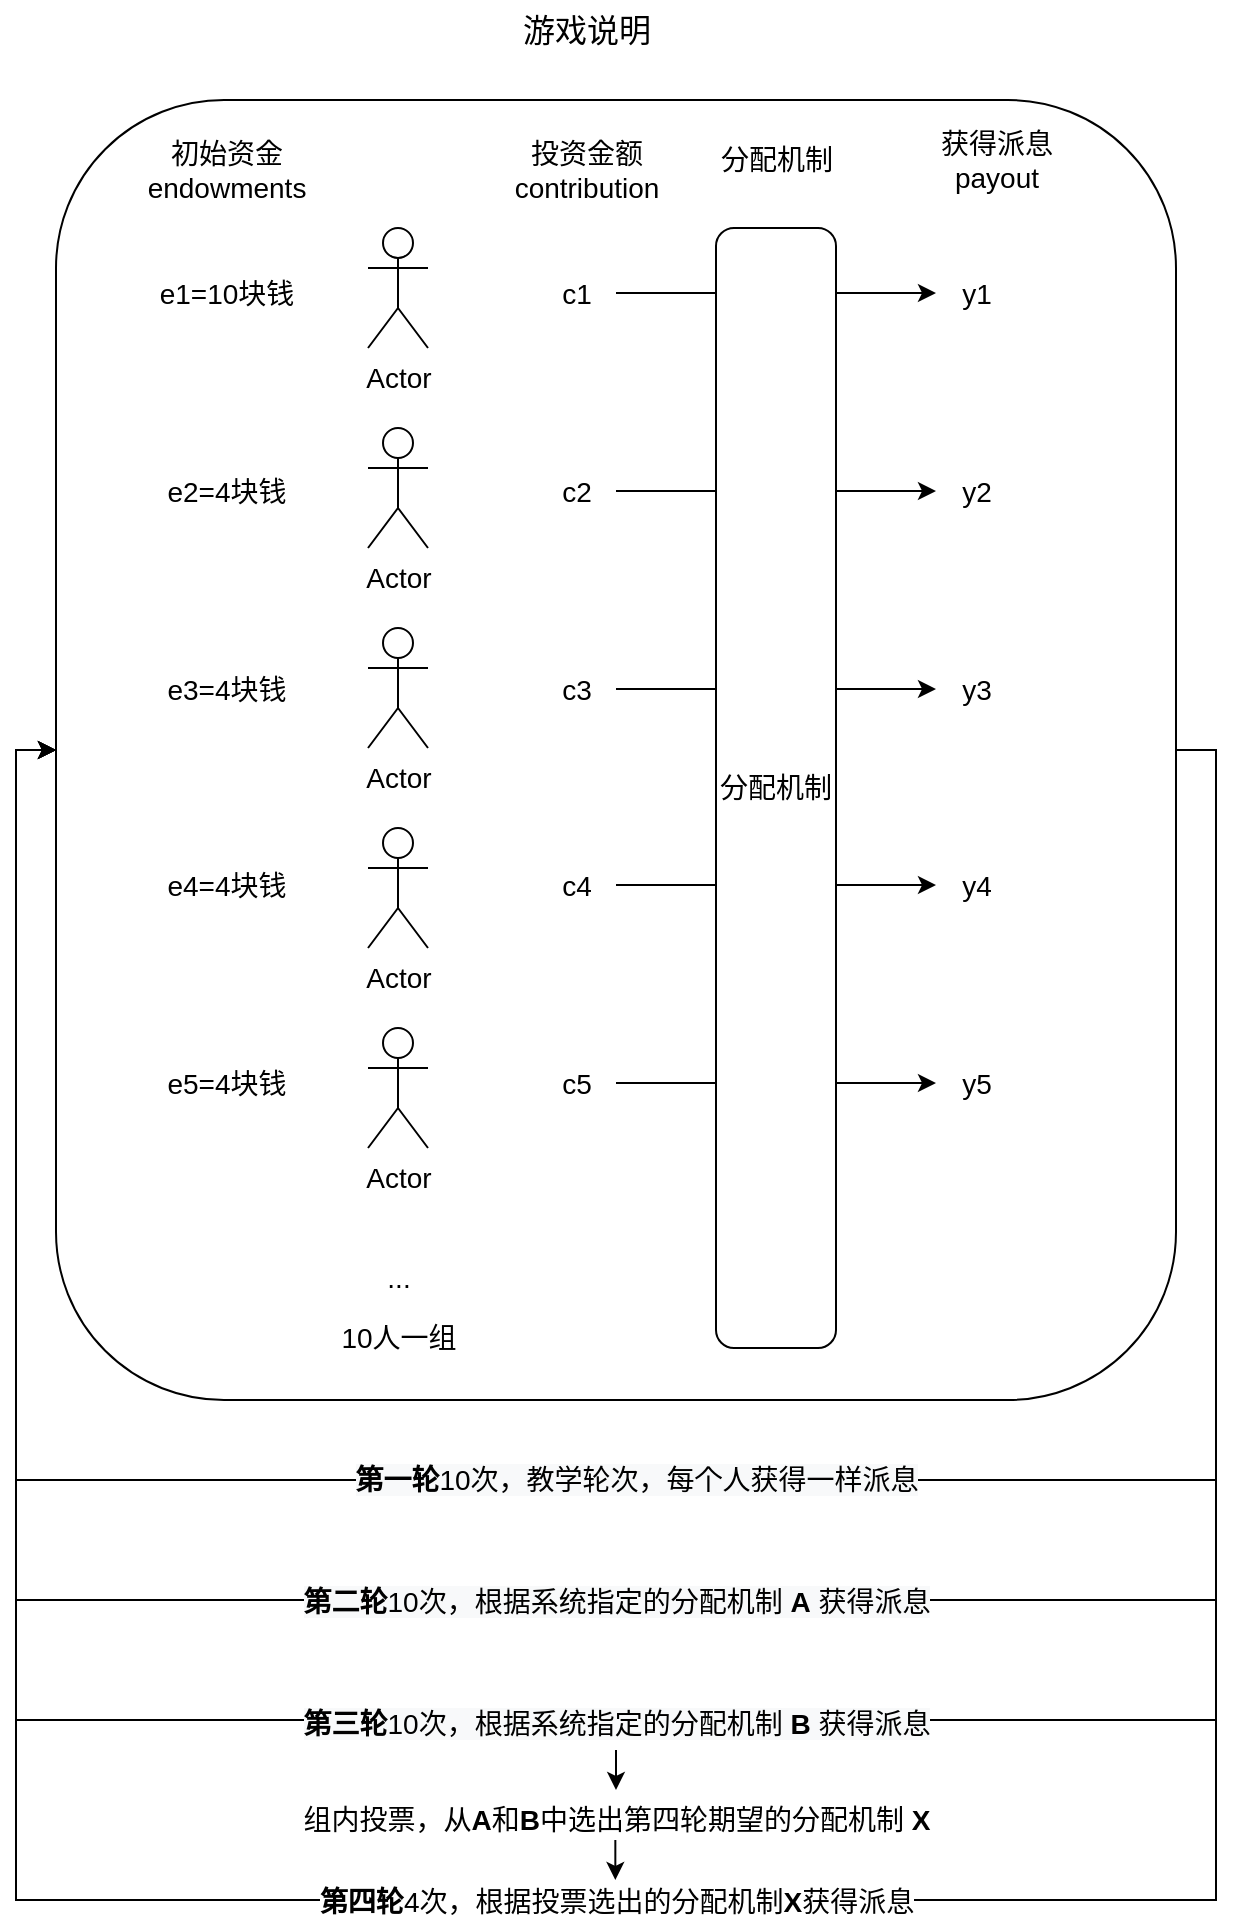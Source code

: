 <mxfile version="20.2.3" type="github">
  <diagram id="3q_z6nhWFM5OtCjeE10L" name="Page-1">
    <mxGraphModel dx="1550" dy="904" grid="1" gridSize="10" guides="1" tooltips="1" connect="1" arrows="1" fold="1" page="1" pageScale="1" pageWidth="827" pageHeight="1169" math="0" shadow="0">
      <root>
        <mxCell id="0" />
        <mxCell id="1" parent="0" />
        <mxCell id="mYJ6x9phzUtBDE-763eW-20" style="edgeStyle=orthogonalEdgeStyle;rounded=0;orthogonalLoop=1;jettySize=auto;html=1;entryX=0;entryY=0.5;entryDx=0;entryDy=0;exitX=1;exitY=0.5;exitDx=0;exitDy=0;fontSize=14;" parent="1" source="mYJ6x9phzUtBDE-763eW-18" target="mYJ6x9phzUtBDE-763eW-18" edge="1">
          <mxGeometry relative="1" as="geometry">
            <mxPoint x="740" y="10" as="targetPoint" />
            <Array as="points">
              <mxPoint x="650" y="435" />
              <mxPoint x="650" y="800" />
              <mxPoint x="50" y="800" />
              <mxPoint x="50" y="435" />
            </Array>
          </mxGeometry>
        </mxCell>
        <mxCell id="mYJ6x9phzUtBDE-763eW-24" value="&lt;span style=&quot;font-size: 14px; background-color: rgb(248, 249, 250);&quot;&gt;&lt;b style=&quot;font-size: 14px;&quot;&gt;第一轮&lt;/b&gt;10次，教学轮次，每个人获得一样派息&lt;/span&gt;" style="edgeLabel;html=1;align=center;verticalAlign=middle;resizable=0;points=[];fontSize=14;" parent="mYJ6x9phzUtBDE-763eW-20" vertex="1" connectable="0">
          <mxGeometry x="-0.21" y="-3" relative="1" as="geometry">
            <mxPoint x="-134" y="3" as="offset" />
          </mxGeometry>
        </mxCell>
        <mxCell id="mYJ6x9phzUtBDE-763eW-18" value="" style="rounded=1;whiteSpace=wrap;html=1;fillColor=none;fontSize=14;" parent="1" vertex="1">
          <mxGeometry x="70" y="110" width="560" height="650" as="geometry" />
        </mxCell>
        <mxCell id="pjMvCCM51EM49Auciiuh-1" value="Actor" style="shape=umlActor;verticalLabelPosition=bottom;verticalAlign=top;html=1;outlineConnect=0;fontSize=14;" parent="1" vertex="1">
          <mxGeometry x="226" y="174" width="30" height="60" as="geometry" />
        </mxCell>
        <mxCell id="pjMvCCM51EM49Auciiuh-2" value="Actor" style="shape=umlActor;verticalLabelPosition=bottom;verticalAlign=top;html=1;outlineConnect=0;fontSize=14;" parent="1" vertex="1">
          <mxGeometry x="226" y="274" width="30" height="60" as="geometry" />
        </mxCell>
        <mxCell id="pjMvCCM51EM49Auciiuh-3" value="Actor" style="shape=umlActor;verticalLabelPosition=bottom;verticalAlign=top;html=1;outlineConnect=0;fontSize=14;" parent="1" vertex="1">
          <mxGeometry x="226" y="374" width="30" height="60" as="geometry" />
        </mxCell>
        <mxCell id="pjMvCCM51EM49Auciiuh-4" value="Actor" style="shape=umlActor;verticalLabelPosition=bottom;verticalAlign=top;html=1;outlineConnect=0;fontSize=14;" parent="1" vertex="1">
          <mxGeometry x="226" y="474" width="30" height="60" as="geometry" />
        </mxCell>
        <mxCell id="pjMvCCM51EM49Auciiuh-5" value="Actor" style="shape=umlActor;verticalLabelPosition=bottom;verticalAlign=top;html=1;outlineConnect=0;fontSize=14;" parent="1" vertex="1">
          <mxGeometry x="226" y="574" width="30" height="60" as="geometry" />
        </mxCell>
        <mxCell id="pjMvCCM51EM49Auciiuh-7" value="初始资金&lt;br style=&quot;font-size: 14px;&quot;&gt;endowments" style="text;html=1;align=center;verticalAlign=middle;resizable=0;points=[];autosize=1;strokeColor=none;fillColor=none;fontSize=14;" parent="1" vertex="1">
          <mxGeometry x="105" y="120" width="100" height="50" as="geometry" />
        </mxCell>
        <mxCell id="pjMvCCM51EM49Auciiuh-8" value="投资金额&lt;br style=&quot;font-size: 14px;&quot;&gt;contribution" style="text;html=1;align=center;verticalAlign=middle;resizable=0;points=[];autosize=1;strokeColor=none;fillColor=none;fontSize=14;" parent="1" vertex="1">
          <mxGeometry x="285" y="120" width="100" height="50" as="geometry" />
        </mxCell>
        <mxCell id="pjMvCCM51EM49Auciiuh-9" value="&lt;font style=&quot;font-size: 16px;&quot;&gt;游戏说明&lt;/font&gt;" style="text;html=1;align=center;verticalAlign=middle;resizable=0;points=[];autosize=1;strokeColor=none;fillColor=none;fontSize=14;" parent="1" vertex="1">
          <mxGeometry x="290" y="60" width="90" height="30" as="geometry" />
        </mxCell>
        <mxCell id="pjMvCCM51EM49Auciiuh-10" value="..." style="text;html=1;align=center;verticalAlign=middle;resizable=0;points=[];autosize=1;strokeColor=none;fillColor=none;fontSize=14;" parent="1" vertex="1">
          <mxGeometry x="221" y="684" width="40" height="30" as="geometry" />
        </mxCell>
        <mxCell id="pjMvCCM51EM49Auciiuh-11" value="10人一组" style="text;html=1;align=center;verticalAlign=middle;resizable=0;points=[];autosize=1;strokeColor=none;fillColor=none;fontSize=14;" parent="1" vertex="1">
          <mxGeometry x="201" y="714" width="80" height="30" as="geometry" />
        </mxCell>
        <mxCell id="pjMvCCM51EM49Auciiuh-12" value="e1=10块钱" style="text;html=1;align=center;verticalAlign=middle;resizable=0;points=[];autosize=1;strokeColor=none;fillColor=none;fontSize=14;" parent="1" vertex="1">
          <mxGeometry x="110" y="191.5" width="90" height="30" as="geometry" />
        </mxCell>
        <mxCell id="mYJ6x9phzUtBDE-763eW-1" value="e2=4块钱" style="text;html=1;align=center;verticalAlign=middle;resizable=0;points=[];autosize=1;strokeColor=none;fillColor=none;fontSize=14;" parent="1" vertex="1">
          <mxGeometry x="115" y="290.5" width="80" height="30" as="geometry" />
        </mxCell>
        <mxCell id="mYJ6x9phzUtBDE-763eW-2" value="e3=4块钱" style="text;html=1;align=center;verticalAlign=middle;resizable=0;points=[];autosize=1;strokeColor=none;fillColor=none;fontSize=14;" parent="1" vertex="1">
          <mxGeometry x="115" y="389.5" width="80" height="30" as="geometry" />
        </mxCell>
        <mxCell id="mYJ6x9phzUtBDE-763eW-3" value="e4=4块钱" style="text;html=1;align=center;verticalAlign=middle;resizable=0;points=[];autosize=1;strokeColor=none;fillColor=none;fontSize=14;" parent="1" vertex="1">
          <mxGeometry x="115" y="487.5" width="80" height="30" as="geometry" />
        </mxCell>
        <mxCell id="mYJ6x9phzUtBDE-763eW-4" value="e5=4块钱" style="text;html=1;align=center;verticalAlign=middle;resizable=0;points=[];autosize=1;strokeColor=none;fillColor=none;fontSize=14;" parent="1" vertex="1">
          <mxGeometry x="115" y="586.5" width="80" height="30" as="geometry" />
        </mxCell>
        <mxCell id="mYJ6x9phzUtBDE-763eW-36" style="edgeStyle=orthogonalEdgeStyle;rounded=0;orthogonalLoop=1;jettySize=auto;html=1;fontSize=14;" parent="1" source="mYJ6x9phzUtBDE-763eW-5" target="mYJ6x9phzUtBDE-763eW-13" edge="1">
          <mxGeometry relative="1" as="geometry" />
        </mxCell>
        <mxCell id="mYJ6x9phzUtBDE-763eW-5" value="c1" style="text;html=1;align=center;verticalAlign=middle;resizable=0;points=[];autosize=1;strokeColor=none;fillColor=none;fontSize=14;" parent="1" vertex="1">
          <mxGeometry x="310" y="191.5" width="40" height="30" as="geometry" />
        </mxCell>
        <mxCell id="mYJ6x9phzUtBDE-763eW-37" style="edgeStyle=orthogonalEdgeStyle;rounded=0;orthogonalLoop=1;jettySize=auto;html=1;fontSize=14;" parent="1" source="mYJ6x9phzUtBDE-763eW-6" target="mYJ6x9phzUtBDE-763eW-14" edge="1">
          <mxGeometry relative="1" as="geometry" />
        </mxCell>
        <mxCell id="mYJ6x9phzUtBDE-763eW-6" value="c2" style="text;html=1;align=center;verticalAlign=middle;resizable=0;points=[];autosize=1;strokeColor=none;fillColor=none;fontSize=14;" parent="1" vertex="1">
          <mxGeometry x="310" y="290.5" width="40" height="30" as="geometry" />
        </mxCell>
        <mxCell id="mYJ6x9phzUtBDE-763eW-38" style="edgeStyle=orthogonalEdgeStyle;rounded=0;orthogonalLoop=1;jettySize=auto;html=1;fontSize=14;" parent="1" source="mYJ6x9phzUtBDE-763eW-7" target="mYJ6x9phzUtBDE-763eW-15" edge="1">
          <mxGeometry relative="1" as="geometry" />
        </mxCell>
        <mxCell id="mYJ6x9phzUtBDE-763eW-7" value="c3" style="text;html=1;align=center;verticalAlign=middle;resizable=0;points=[];autosize=1;strokeColor=none;fillColor=none;fontSize=14;" parent="1" vertex="1">
          <mxGeometry x="310" y="389.5" width="40" height="30" as="geometry" />
        </mxCell>
        <mxCell id="mYJ6x9phzUtBDE-763eW-39" style="edgeStyle=orthogonalEdgeStyle;rounded=0;orthogonalLoop=1;jettySize=auto;html=1;fontSize=14;" parent="1" source="mYJ6x9phzUtBDE-763eW-8" target="mYJ6x9phzUtBDE-763eW-16" edge="1">
          <mxGeometry relative="1" as="geometry" />
        </mxCell>
        <mxCell id="mYJ6x9phzUtBDE-763eW-8" value="c4" style="text;html=1;align=center;verticalAlign=middle;resizable=0;points=[];autosize=1;strokeColor=none;fillColor=none;fontSize=14;" parent="1" vertex="1">
          <mxGeometry x="310" y="487.5" width="40" height="30" as="geometry" />
        </mxCell>
        <mxCell id="mYJ6x9phzUtBDE-763eW-40" style="edgeStyle=orthogonalEdgeStyle;rounded=0;orthogonalLoop=1;jettySize=auto;html=1;fontSize=14;" parent="1" source="mYJ6x9phzUtBDE-763eW-9" target="mYJ6x9phzUtBDE-763eW-17" edge="1">
          <mxGeometry relative="1" as="geometry" />
        </mxCell>
        <mxCell id="mYJ6x9phzUtBDE-763eW-9" value="c5" style="text;html=1;align=center;verticalAlign=middle;resizable=0;points=[];autosize=1;strokeColor=none;fillColor=none;fontSize=14;" parent="1" vertex="1">
          <mxGeometry x="310" y="586.5" width="40" height="30" as="geometry" />
        </mxCell>
        <mxCell id="mYJ6x9phzUtBDE-763eW-10" value="分配机制" style="rounded=1;whiteSpace=wrap;html=1;fontSize=14;" parent="1" vertex="1">
          <mxGeometry x="400" y="174" width="60" height="560" as="geometry" />
        </mxCell>
        <mxCell id="mYJ6x9phzUtBDE-763eW-11" value="&lt;span style=&quot;font-size: 14px;&quot;&gt;分配机制&lt;/span&gt;" style="text;html=1;align=center;verticalAlign=middle;resizable=0;points=[];autosize=1;strokeColor=none;fillColor=none;fontSize=14;" parent="1" vertex="1">
          <mxGeometry x="390" y="125" width="80" height="30" as="geometry" />
        </mxCell>
        <mxCell id="mYJ6x9phzUtBDE-763eW-12" value="获得派息&lt;br&gt;payout" style="text;html=1;align=center;verticalAlign=middle;resizable=0;points=[];autosize=1;strokeColor=none;fillColor=none;fontSize=14;" parent="1" vertex="1">
          <mxGeometry x="500" y="115" width="80" height="50" as="geometry" />
        </mxCell>
        <mxCell id="mYJ6x9phzUtBDE-763eW-13" value="y1" style="text;html=1;align=center;verticalAlign=middle;resizable=0;points=[];autosize=1;strokeColor=none;fillColor=none;fontSize=14;" parent="1" vertex="1">
          <mxGeometry x="510" y="191.5" width="40" height="30" as="geometry" />
        </mxCell>
        <mxCell id="mYJ6x9phzUtBDE-763eW-14" value="y2" style="text;html=1;align=center;verticalAlign=middle;resizable=0;points=[];autosize=1;strokeColor=none;fillColor=none;fontSize=14;" parent="1" vertex="1">
          <mxGeometry x="510" y="290.5" width="40" height="30" as="geometry" />
        </mxCell>
        <mxCell id="mYJ6x9phzUtBDE-763eW-15" value="y3" style="text;html=1;align=center;verticalAlign=middle;resizable=0;points=[];autosize=1;strokeColor=none;fillColor=none;fontSize=14;" parent="1" vertex="1">
          <mxGeometry x="510" y="389.5" width="40" height="30" as="geometry" />
        </mxCell>
        <mxCell id="mYJ6x9phzUtBDE-763eW-16" value="y4" style="text;html=1;align=center;verticalAlign=middle;resizable=0;points=[];autosize=1;strokeColor=none;fillColor=none;fontSize=14;" parent="1" vertex="1">
          <mxGeometry x="510" y="487.5" width="40" height="30" as="geometry" />
        </mxCell>
        <mxCell id="mYJ6x9phzUtBDE-763eW-17" value="y5" style="text;html=1;align=center;verticalAlign=middle;resizable=0;points=[];autosize=1;strokeColor=none;fillColor=none;fontSize=14;" parent="1" vertex="1">
          <mxGeometry x="510" y="586.5" width="40" height="30" as="geometry" />
        </mxCell>
        <mxCell id="mYJ6x9phzUtBDE-763eW-22" style="edgeStyle=orthogonalEdgeStyle;rounded=0;orthogonalLoop=1;jettySize=auto;html=1;exitX=1;exitY=0.5;exitDx=0;exitDy=0;entryX=0;entryY=0.5;entryDx=0;entryDy=0;fontSize=14;" parent="1" source="mYJ6x9phzUtBDE-763eW-18" target="mYJ6x9phzUtBDE-763eW-18" edge="1">
          <mxGeometry relative="1" as="geometry">
            <Array as="points">
              <mxPoint x="650" y="435" />
              <mxPoint x="650" y="860" />
              <mxPoint x="50" y="860" />
              <mxPoint x="50" y="435" />
            </Array>
          </mxGeometry>
        </mxCell>
        <mxCell id="mYJ6x9phzUtBDE-763eW-23" value="&lt;span style=&quot;font-size: 14px; background-color: rgb(248, 249, 250);&quot;&gt;&lt;b style=&quot;font-size: 14px;&quot;&gt;第二轮&lt;/b&gt;10次，根据系统指定的分配机制 &lt;b style=&quot;font-size: 14px;&quot;&gt;A&lt;/b&gt; 获得派息&lt;/span&gt;" style="edgeLabel;html=1;align=center;verticalAlign=middle;resizable=0;points=[];fontSize=14;" parent="mYJ6x9phzUtBDE-763eW-22" vertex="1" connectable="0">
          <mxGeometry x="0.064" y="1" relative="1" as="geometry">
            <mxPoint x="47" as="offset" />
          </mxGeometry>
        </mxCell>
        <mxCell id="mYJ6x9phzUtBDE-763eW-27" style="edgeStyle=orthogonalEdgeStyle;rounded=0;orthogonalLoop=1;jettySize=auto;html=1;exitX=1;exitY=0.5;exitDx=0;exitDy=0;entryX=0;entryY=0.5;entryDx=0;entryDy=0;fontSize=14;" parent="1" source="mYJ6x9phzUtBDE-763eW-18" target="mYJ6x9phzUtBDE-763eW-18" edge="1">
          <mxGeometry relative="1" as="geometry">
            <Array as="points">
              <mxPoint x="650" y="435" />
              <mxPoint x="650" y="920" />
              <mxPoint x="50" y="920" />
              <mxPoint x="50" y="435" />
            </Array>
          </mxGeometry>
        </mxCell>
        <mxCell id="mYJ6x9phzUtBDE-763eW-28" value="&lt;span style=&quot;font-size: 14px; background-color: rgb(248, 249, 250);&quot;&gt;&lt;b style=&quot;font-size: 14px;&quot;&gt;第三轮&lt;/b&gt;10次，根据系统指定的分配机制 &lt;b style=&quot;font-size: 14px;&quot;&gt;B&lt;/b&gt; 获得派息&lt;/span&gt;" style="edgeLabel;html=1;align=center;verticalAlign=middle;resizable=0;points=[];fontSize=14;" parent="mYJ6x9phzUtBDE-763eW-27" vertex="1" connectable="0">
          <mxGeometry x="0.015" y="2" relative="1" as="geometry">
            <mxPoint x="12" as="offset" />
          </mxGeometry>
        </mxCell>
        <mxCell id="mYJ6x9phzUtBDE-763eW-31" value="" style="endArrow=classic;html=1;rounded=0;fontSize=14;" parent="1" edge="1">
          <mxGeometry width="50" height="50" relative="1" as="geometry">
            <mxPoint x="350" y="935" as="sourcePoint" />
            <mxPoint x="350" y="955" as="targetPoint" />
          </mxGeometry>
        </mxCell>
        <mxCell id="mYJ6x9phzUtBDE-763eW-32" style="edgeStyle=orthogonalEdgeStyle;rounded=0;orthogonalLoop=1;jettySize=auto;html=1;exitX=1;exitY=0.5;exitDx=0;exitDy=0;entryX=0;entryY=0.5;entryDx=0;entryDy=0;fontSize=14;" parent="1" source="mYJ6x9phzUtBDE-763eW-18" target="mYJ6x9phzUtBDE-763eW-18" edge="1">
          <mxGeometry relative="1" as="geometry">
            <Array as="points">
              <mxPoint x="650" y="435" />
              <mxPoint x="650" y="1010" />
              <mxPoint x="50" y="1010" />
              <mxPoint x="50" y="435" />
            </Array>
          </mxGeometry>
        </mxCell>
        <mxCell id="mYJ6x9phzUtBDE-763eW-34" value="&lt;b style=&quot;font-size: 14px;&quot;&gt;第四轮&lt;/b&gt;4次，根据投票选出的分配机制&lt;b style=&quot;font-size: 14px;&quot;&gt;X&lt;/b&gt;获得派息" style="edgeLabel;html=1;align=center;verticalAlign=middle;resizable=0;points=[];fontSize=14;" parent="mYJ6x9phzUtBDE-763eW-32" vertex="1" connectable="0">
          <mxGeometry x="0.012" y="1" relative="1" as="geometry">
            <mxPoint x="10" as="offset" />
          </mxGeometry>
        </mxCell>
        <mxCell id="mYJ6x9phzUtBDE-763eW-33" value="组内投票，从&lt;b style=&quot;font-size: 14px;&quot;&gt;A&lt;/b&gt;和&lt;b style=&quot;font-size: 14px;&quot;&gt;B&lt;/b&gt;中选出第四轮期望的分配机制 &lt;b style=&quot;font-size: 14px;&quot;&gt;X&lt;/b&gt;" style="text;html=1;align=center;verticalAlign=middle;resizable=0;points=[];autosize=1;strokeColor=none;fillColor=none;fontSize=14;" parent="1" vertex="1">
          <mxGeometry x="180" y="955" width="340" height="30" as="geometry" />
        </mxCell>
        <mxCell id="mYJ6x9phzUtBDE-763eW-35" value="" style="endArrow=classic;html=1;rounded=0;fontSize=14;" parent="1" edge="1">
          <mxGeometry width="50" height="50" relative="1" as="geometry">
            <mxPoint x="349.67" y="980" as="sourcePoint" />
            <mxPoint x="349.67" y="1000" as="targetPoint" />
          </mxGeometry>
        </mxCell>
      </root>
    </mxGraphModel>
  </diagram>
</mxfile>
